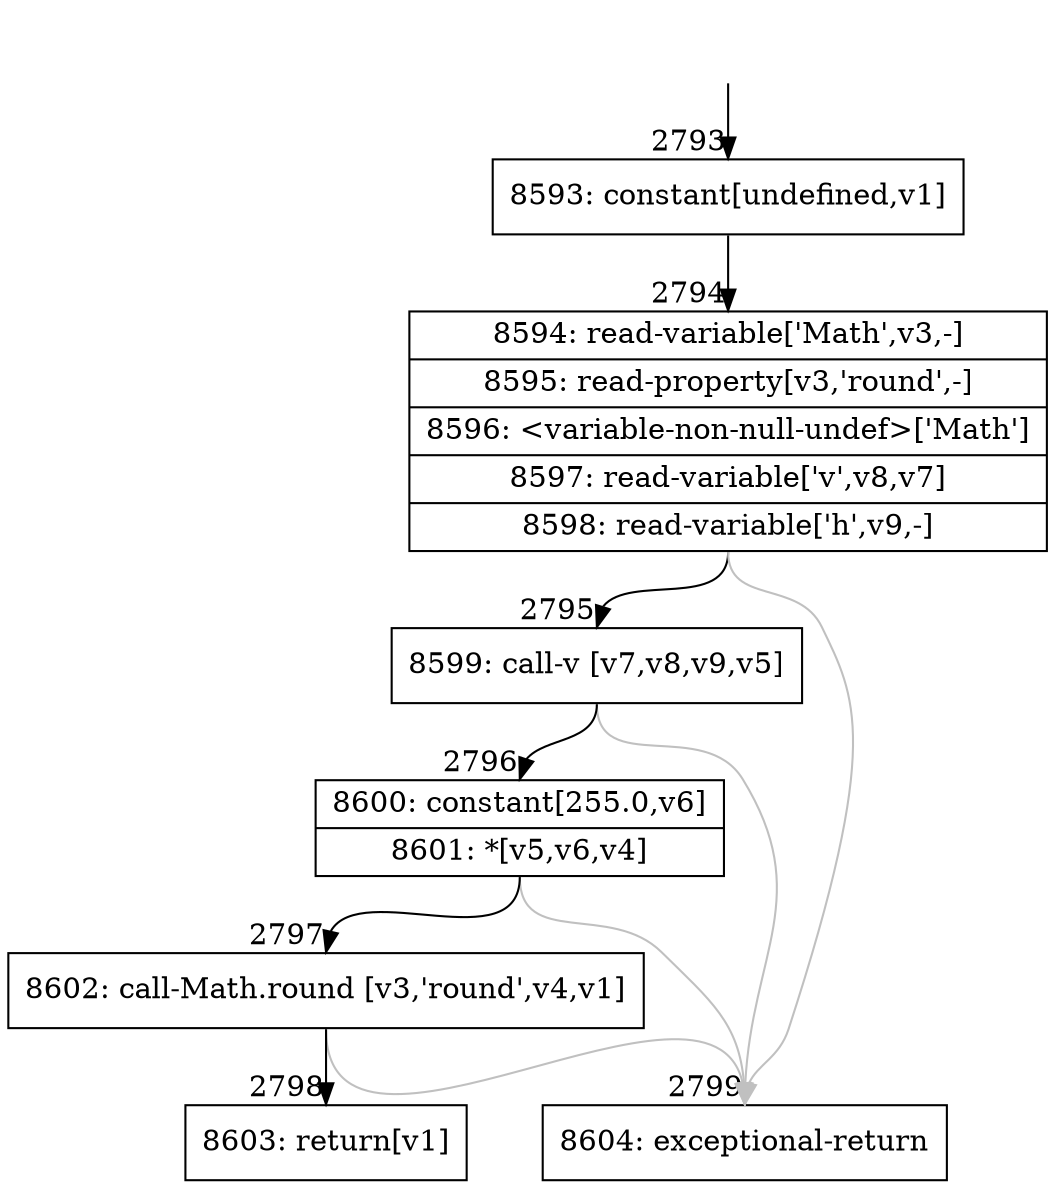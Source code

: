 digraph {
rankdir="TD"
BB_entry267[shape=none,label=""];
BB_entry267 -> BB2793 [tailport=s, headport=n, headlabel="    2793"]
BB2793 [shape=record label="{8593: constant[undefined,v1]}" ] 
BB2793 -> BB2794 [tailport=s, headport=n, headlabel="      2794"]
BB2794 [shape=record label="{8594: read-variable['Math',v3,-]|8595: read-property[v3,'round',-]|8596: \<variable-non-null-undef\>['Math']|8597: read-variable['v',v8,v7]|8598: read-variable['h',v9,-]}" ] 
BB2794 -> BB2795 [tailport=s, headport=n, headlabel="      2795"]
BB2794 -> BB2799 [tailport=s, headport=n, color=gray, headlabel="      2799"]
BB2795 [shape=record label="{8599: call-v [v7,v8,v9,v5]}" ] 
BB2795 -> BB2796 [tailport=s, headport=n, headlabel="      2796"]
BB2795 -> BB2799 [tailport=s, headport=n, color=gray]
BB2796 [shape=record label="{8600: constant[255.0,v6]|8601: *[v5,v6,v4]}" ] 
BB2796 -> BB2797 [tailport=s, headport=n, headlabel="      2797"]
BB2796 -> BB2799 [tailport=s, headport=n, color=gray]
BB2797 [shape=record label="{8602: call-Math.round [v3,'round',v4,v1]}" ] 
BB2797 -> BB2798 [tailport=s, headport=n, headlabel="      2798"]
BB2797 -> BB2799 [tailport=s, headport=n, color=gray]
BB2798 [shape=record label="{8603: return[v1]}" ] 
BB2799 [shape=record label="{8604: exceptional-return}" ] 
//#$~ 1610
}
